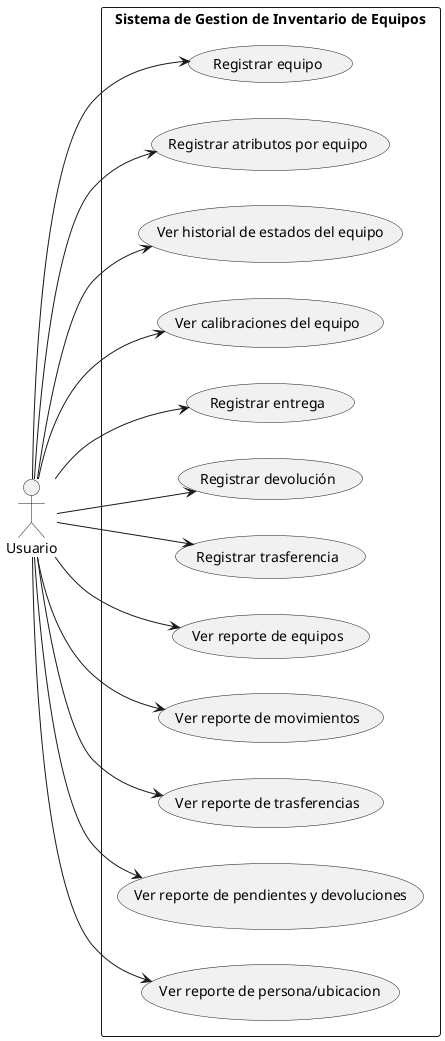 @startuml Usuario
left to right direction
actor "Usuario" as u
rectangle "Sistema de Gestion de Inventario de Equipos" {
    usecase "Registrar equipo" as uc1
    usecase "Registrar atributos por equipo" as uc2
    usecase "Ver historial de estados del equipo" as uc3
    usecase "Ver calibraciones del equipo" as uc4
    usecase "Registrar entrega" as uc5
    usecase "Registrar devolución" as uc6
    usecase "Registrar trasferencia" as uc7
    usecase "Ver reporte de equipos" as uc8
    usecase "Ver reporte de movimientos" as uc9
    usecase "Ver reporte de trasferencias" as uc10
    usecase "Ver reporte de pendientes y devoluciones" as uc11
    usecase "Ver reporte de persona/ubicacion" as uc12
}
u --> uc1
u --> uc2
u --> uc3
u --> uc4
u --> uc5
u --> uc6
u --> uc7
u --> uc8
u --> uc9
u --> uc10
u --> uc11
u --> uc12
@enduml